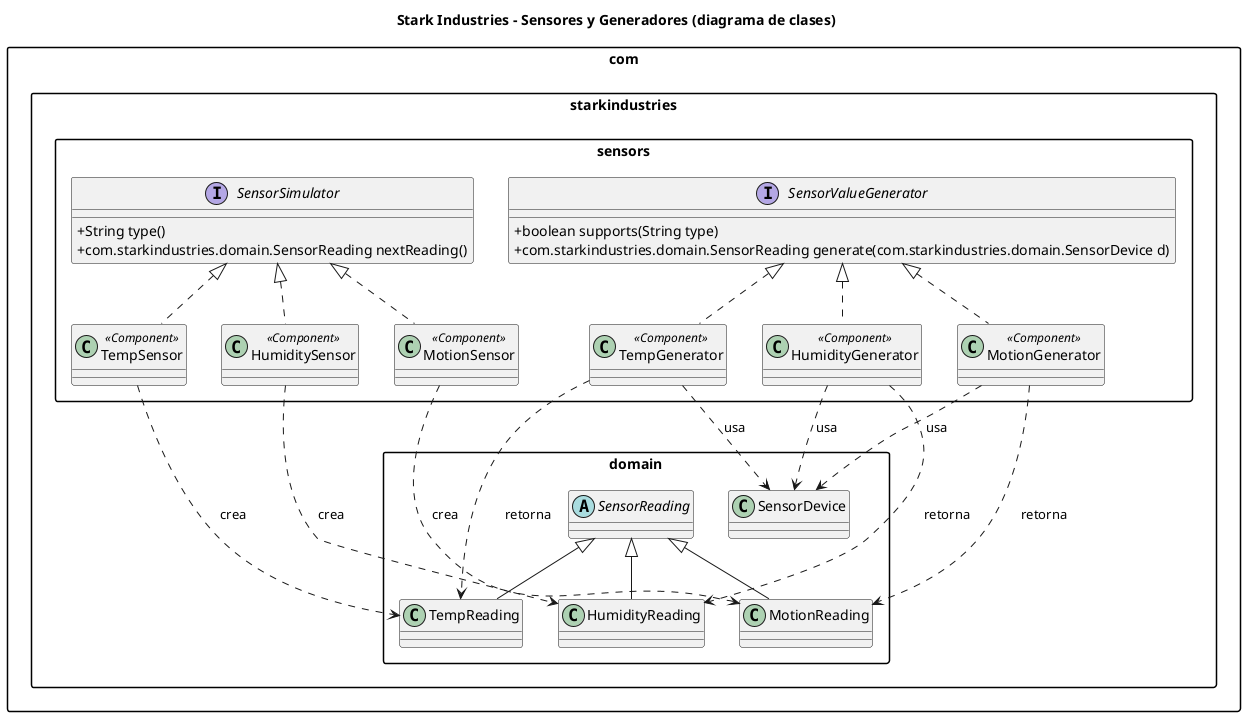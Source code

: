 @startuml
title Stark Industries – Sensores y Generadores (diagrama de clases)

skinparam classAttributeIconSize 0
skinparam stereotypeCBackgroundColor #e3f2fd
skinparam stereotypeFontColor #0d47a1
skinparam packageStyle rectangle

package "com.starkindustries.sensors" {
  interface SensorSimulator {
    +String type()
    +com.starkindustries.domain.SensorReading nextReading()
  }

  interface SensorValueGenerator {
    +boolean supports(String type)
    +com.starkindustries.domain.SensorReading generate(com.starkindustries.domain.SensorDevice d)
  }

  class TempSensor <<Component>> {
  }
  class HumiditySensor <<Component>> {
  }
  class MotionSensor <<Component>> {
  }

  class TempGenerator <<Component>> {
  }
  class HumidityGenerator <<Component>> {
  }
  class MotionGenerator <<Component>> {
  }

  SensorSimulator <|.. TempSensor
  SensorSimulator <|.. HumiditySensor
  SensorSimulator <|.. MotionSensor

  SensorValueGenerator <|.. TempGenerator
  SensorValueGenerator <|.. HumidityGenerator
  SensorValueGenerator <|.. MotionGenerator
}

package "com.starkindustries.domain" {
  class SensorDevice
  abstract class SensorReading
  class TempReading
  class HumidityReading
  class MotionReading

  SensorReading <|-- TempReading
  SensorReading <|-- HumidityReading
  SensorReading <|-- MotionReading
}

' Dependencias por tipos de retorno/parámetros
TempSensor ..> TempReading : crea
HumiditySensor ..> HumidityReading : crea
MotionSensor ..> MotionReading : crea

TempGenerator ..> SensorDevice : usa
HumidityGenerator ..> SensorDevice : usa
MotionGenerator ..> SensorDevice : usa

TempGenerator ..> TempReading : retorna
HumidityGenerator ..> HumidityReading : retorna
MotionGenerator ..> MotionReading : retorna

@enduml
